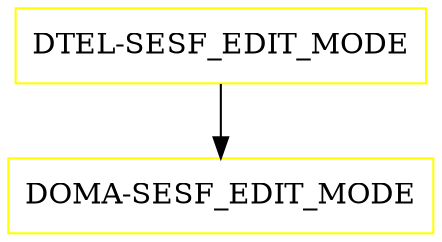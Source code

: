 digraph G {
  "DTEL-SESF_EDIT_MODE" [shape=box,color=yellow];
  "DOMA-SESF_EDIT_MODE" [shape=box,color=yellow,URL="./DOMA_SESF_EDIT_MODE.html"];
  "DTEL-SESF_EDIT_MODE" -> "DOMA-SESF_EDIT_MODE";
}
